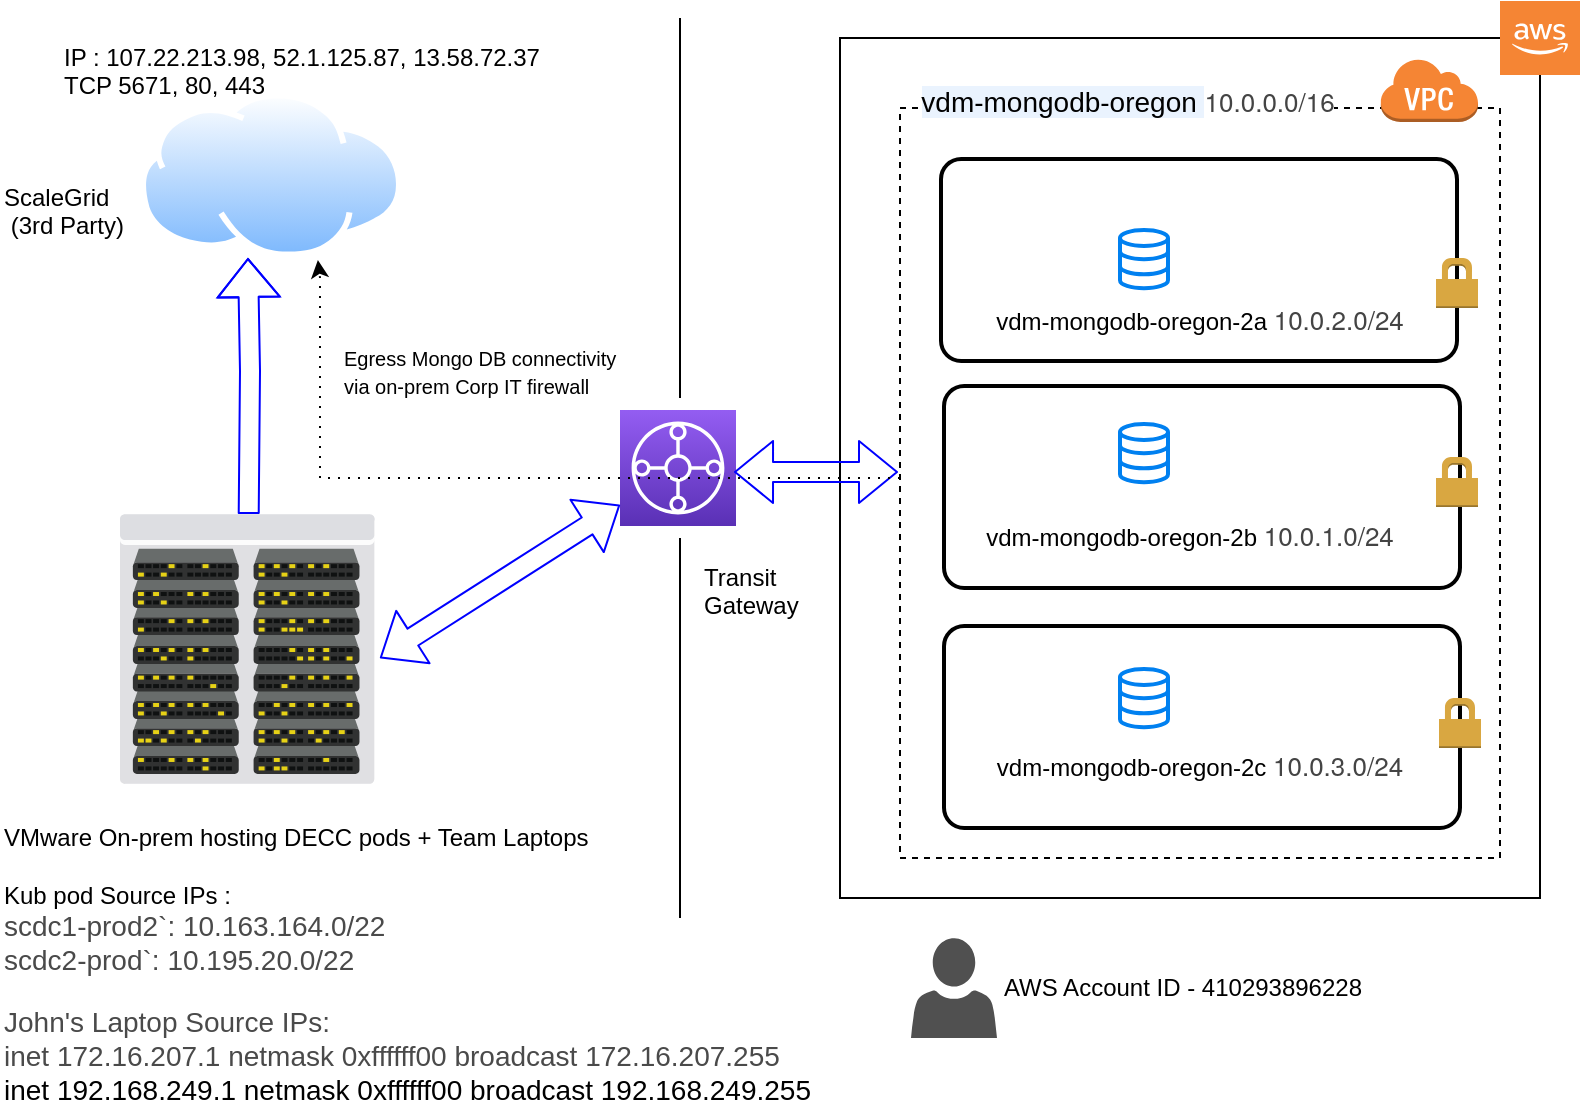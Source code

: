 <mxfile version="10.9.8" type="github"><diagram id="-h0iNRu4D3ekJ8NBGR9a" name="Page-1"><mxGraphModel dx="1051" dy="718" grid="1" gridSize="10" guides="1" tooltips="1" connect="1" arrows="1" fold="1" page="1" pageScale="1" pageWidth="827" pageHeight="1169" math="0" shadow="0"><root><mxCell id="0"/><mxCell id="1" parent="0"/><mxCell id="KWXuhFpic4SIuHBMHi8r-2" value="" style="rounded=0;whiteSpace=wrap;html=1;" parent="1" vertex="1"><mxGeometry x="440" y="50" width="350" height="430" as="geometry"/></mxCell><mxCell id="KWXuhFpic4SIuHBMHi8r-3" value="" style="endArrow=none;html=1;" parent="1" edge="1"><mxGeometry width="50" height="50" relative="1" as="geometry"><mxPoint x="360" y="230" as="sourcePoint"/><mxPoint x="360" y="40" as="targetPoint"/></mxGeometry></mxCell><mxCell id="KWXuhFpic4SIuHBMHi8r-4" value="" style="endArrow=none;html=1;" parent="1" edge="1"><mxGeometry width="50" height="50" relative="1" as="geometry"><mxPoint x="360" y="490" as="sourcePoint"/><mxPoint x="360" y="300" as="targetPoint"/></mxGeometry></mxCell><mxCell id="KWXuhFpic4SIuHBMHi8r-5" value="" style="outlineConnect=0;fontColor=#232F3E;gradientColor=#945DF2;gradientDirection=north;fillColor=#5A30B5;strokeColor=#ffffff;dashed=0;verticalLabelPosition=bottom;verticalAlign=top;align=center;html=1;fontSize=12;fontStyle=0;aspect=fixed;shape=mxgraph.aws4.resourceIcon;resIcon=mxgraph.aws4.transit_gateway;" parent="1" vertex="1"><mxGeometry x="330" y="236" width="58" height="58" as="geometry"/></mxCell><mxCell id="KWXuhFpic4SIuHBMHi8r-6" value="" style="outlineConnect=0;dashed=0;verticalLabelPosition=bottom;verticalAlign=top;align=center;html=1;shape=mxgraph.aws3.cloud_2;fillColor=#F58534;gradientColor=none;" parent="1" vertex="1"><mxGeometry x="770" y="31.5" width="40" height="37" as="geometry"/></mxCell><mxCell id="KWXuhFpic4SIuHBMHi8r-8" value="" style="rounded=0;whiteSpace=wrap;html=1;dashed=1;" parent="1" vertex="1"><mxGeometry x="470" y="85" width="300" height="375" as="geometry"/></mxCell><mxCell id="KWXuhFpic4SIuHBMHi8r-1" value="" style="outlineConnect=0;dashed=0;verticalLabelPosition=bottom;verticalAlign=top;align=center;html=1;shape=mxgraph.aws3.virtual_private_cloud;fillColor=#F58534;gradientColor=none;" parent="1" vertex="1"><mxGeometry x="710" y="60" width="49" height="32" as="geometry"/></mxCell><mxCell id="KWXuhFpic4SIuHBMHi8r-9" value="" style="verticalLabelPosition=bottom;aspect=fixed;html=1;verticalAlign=top;strokeColor=none;align=center;outlineConnect=0;shape=mxgraph.citrix.datacenter;dashed=1;" parent="1" vertex="1"><mxGeometry x="80" y="288" width="127.5" height="135" as="geometry"/></mxCell><mxCell id="KWXuhFpic4SIuHBMHi8r-10" value="VMware On-prem hosting DECC pods + Team Laptops&lt;br&gt;&lt;br&gt;Kub pod Source IPs :&lt;br&gt;&lt;span style=&quot;color: rgb(74 , 74 , 74) ; font-family: , &amp;#34;helvetica neue&amp;#34; , &amp;#34;helvetica&amp;#34; , &amp;#34;arial&amp;#34; , sans-serif ; font-size: 14px ; white-space: normal ; background-color: rgb(255 , 255 , 255)&quot;&gt;scdc1-prod2`: 10.163.164.0/22&lt;/span&gt;&lt;br style=&quot;box-sizing: border-box ; color: rgb(74 , 74 , 74) ; font-family: , &amp;#34;helvetica neue&amp;#34; , &amp;#34;helvetica&amp;#34; , &amp;#34;arial&amp;#34; , sans-serif ; font-size: 14px ; white-space: normal ; background-color: rgb(255 , 255 , 255) ; outline: none&quot;&gt;&lt;span style=&quot;background-color: rgb(255 , 255 , 255)&quot;&gt;&lt;font color=&quot;#4a4a4a&quot;&gt;&lt;span style=&quot;font-size: 14px ; white-space: normal&quot;&gt;scdc2-prod`: 10.195.20.0/22&lt;/span&gt;&lt;/font&gt;&lt;br&gt;&lt;br&gt;&lt;font color=&quot;#4a4a4a&quot;&gt;&lt;span style=&quot;font-size: 14px ; white-space: normal&quot;&gt;John's Laptop Source IPs:&lt;/span&gt;&lt;/font&gt;&lt;br&gt;&lt;font color=&quot;#4a4a4a&quot;&gt;&lt;span style=&quot;font-size: 14px ; white-space: normal&quot;&gt;inet 172.16.207.1 netmask 0xffffff00 broadcast 172.16.207.255&lt;br&gt;&lt;/span&gt;&lt;/font&gt;&lt;font style=&quot;font-size: 14px&quot;&gt;inet 192.168.249.1 netmask 0xffffff00 broadcast 192.168.249.255&lt;/font&gt;&lt;br&gt;&lt;/span&gt;" style="text;html=1;resizable=0;points=[];autosize=1;align=left;verticalAlign=top;spacingTop=-4;" parent="1" vertex="1"><mxGeometry x="20" y="440" width="420" height="130" as="geometry"/></mxCell><mxCell id="KWXuhFpic4SIuHBMHi8r-12" value="" style="endArrow=classic;startArrow=classic;html=1;exitX=0.983;exitY=0.534;exitDx=0;exitDy=0;exitPerimeter=0;shape=flexArrow;strokeColor=#0000FF;" parent="1" source="KWXuhFpic4SIuHBMHi8r-5" edge="1"><mxGeometry width="50" height="50" relative="1" as="geometry"><mxPoint x="410" y="280" as="sourcePoint"/><mxPoint x="469" y="267" as="targetPoint"/></mxGeometry></mxCell><mxCell id="KWXuhFpic4SIuHBMHi8r-13" value="Transit&lt;br&gt;Gateway" style="text;html=1;resizable=0;points=[];autosize=1;align=left;verticalAlign=top;spacingTop=-4;" parent="1" vertex="1"><mxGeometry x="370" y="310" width="60" height="30" as="geometry"/></mxCell><mxCell id="KWXuhFpic4SIuHBMHi8r-14" value="" style="endArrow=classic;startArrow=classic;html=1;shape=flexArrow;strokeColor=#0000FF;" parent="1" target="KWXuhFpic4SIuHBMHi8r-5" edge="1"><mxGeometry width="50" height="50" relative="1" as="geometry"><mxPoint x="210" y="360" as="sourcePoint"/><mxPoint x="280" y="340" as="targetPoint"/></mxGeometry></mxCell><mxCell id="KWXuhFpic4SIuHBMHi8r-15" value="" style="aspect=fixed;perimeter=ellipsePerimeter;html=1;align=center;shadow=0;dashed=0;spacingTop=3;image;image=img/lib/active_directory/internet_cloud.svg;" parent="1" vertex="1"><mxGeometry x="90" y="77" width="131" height="83" as="geometry"/></mxCell><mxCell id="KWXuhFpic4SIuHBMHi8r-23" value="" style="html=1;verticalLabelPosition=bottom;align=center;labelBackgroundColor=#ffffff;verticalAlign=top;strokeWidth=2;strokeColor=#0080F0;fillColor=#ffffff;shadow=0;dashed=0;shape=mxgraph.ios7.icons.data;" parent="1" vertex="1"><mxGeometry x="580" y="146" width="24" height="29.1" as="geometry"/></mxCell><mxCell id="KWXuhFpic4SIuHBMHi8r-24" value="" style="html=1;verticalLabelPosition=bottom;align=center;labelBackgroundColor=#ffffff;verticalAlign=top;strokeWidth=2;strokeColor=#0080F0;fillColor=#ffffff;shadow=0;dashed=0;shape=mxgraph.ios7.icons.data;" parent="1" vertex="1"><mxGeometry x="580" y="243" width="24" height="29.1" as="geometry"/></mxCell><mxCell id="KWXuhFpic4SIuHBMHi8r-25" value="" style="html=1;verticalLabelPosition=bottom;align=center;labelBackgroundColor=#ffffff;verticalAlign=top;strokeWidth=2;strokeColor=#0080F0;fillColor=#ffffff;shadow=0;dashed=0;shape=mxgraph.ios7.icons.data;" parent="1" vertex="1"><mxGeometry x="580" y="365.5" width="24" height="29.1" as="geometry"/></mxCell><mxCell id="KWXuhFpic4SIuHBMHi8r-30" value="&lt;span style=&quot;font-family: &amp;#34;arial&amp;#34; ; font-size: 14px ; text-align: left ; white-space: pre ; background-color: rgb(234 , 243 , 254)&quot;&gt;vdm-mongodb-oregon &lt;/span&gt;&lt;span style=&quot;color: rgb(68 , 68 , 68) ; font-family: &amp;#34;helvetica neue&amp;#34; , &amp;#34;roboto&amp;#34; , &amp;#34;arial&amp;#34; , sans-serif ; font-size: 13px ; background-color: rgb(255 , 255 , 255)&quot;&gt;10.0.0.0/16&lt;/span&gt;" style="text;html=1;strokeColor=none;fillColor=none;align=center;verticalAlign=middle;whiteSpace=wrap;rounded=0;dashed=1;" parent="1" vertex="1"><mxGeometry x="564" y="72" width="40" height="20" as="geometry"/></mxCell><mxCell id="KWXuhFpic4SIuHBMHi8r-32" value="" style="rounded=1;arcSize=10;dashed=0;strokeColor=#000000;fillColor=none;gradientColor=none;strokeWidth=2;" parent="1" vertex="1"><mxGeometry x="490.5" y="110.5" width="258" height="101" as="geometry"/></mxCell><mxCell id="KWXuhFpic4SIuHBMHi8r-33" value="" style="dashed=0;html=1;shape=mxgraph.aws3.permissions;fillColor=#D9A741;gradientColor=none;dashed=0;" parent="1" vertex="1"><mxGeometry x="738" y="160" width="21" height="25" as="geometry"/></mxCell><mxCell id="KWXuhFpic4SIuHBMHi8r-36" value="" style="rounded=1;arcSize=10;dashed=0;strokeColor=#000000;fillColor=none;gradientColor=none;strokeWidth=2;" parent="1" vertex="1"><mxGeometry x="492" y="344" width="258" height="101" as="geometry"/></mxCell><mxCell id="KWXuhFpic4SIuHBMHi8r-38" value="" style="rounded=1;arcSize=10;dashed=0;strokeColor=#000000;fillColor=none;gradientColor=none;strokeWidth=2;" parent="1" vertex="1"><mxGeometry x="492" y="224" width="258" height="101" as="geometry"/></mxCell><mxCell id="KWXuhFpic4SIuHBMHi8r-39" value="" style="dashed=0;html=1;shape=mxgraph.aws3.permissions;fillColor=#D9A741;gradientColor=none;dashed=0;" parent="1" vertex="1"><mxGeometry x="738" y="259.5" width="21" height="25" as="geometry"/></mxCell><mxCell id="KWXuhFpic4SIuHBMHi8r-40" value="" style="dashed=0;html=1;shape=mxgraph.aws3.permissions;fillColor=#D9A741;gradientColor=none;dashed=0;" parent="1" vertex="1"><mxGeometry x="739.5" y="380" width="21" height="25" as="geometry"/></mxCell><mxCell id="KWXuhFpic4SIuHBMHi8r-31" value="vdm-mongodb-oregon-2a&amp;nbsp;&lt;span id=&quot;CidrBlock&quot; class=&quot;&quot; style=&quot;color: rgb(68 , 68 , 68) ; font-family: &amp;#34;helvetica neue&amp;#34; , &amp;#34;roboto&amp;#34; , &amp;#34;arial&amp;#34; , sans-serif ; font-size: 13px ; background-color: rgb(255 , 255 , 255)&quot;&gt;10.0.2.0/24&lt;/span&gt;&lt;span id=&quot;&quot; class=&quot;awsui-icon awsui-icon-small files-o GFXBFVSCAI &quot; style=&quot;color: rgb(68 , 68 , 68) ; font-family: &amp;#34;helvetica neue&amp;#34; , &amp;#34;roboto&amp;#34; , &amp;#34;arial&amp;#34; , sans-serif ; font-size: 13px ; background-color: rgb(255 , 255 , 255) ; cursor: pointer ; margin-left: 10px ; padding-top: 2px ; vertical-align: text-top ; height: 17px ; display: inline-block&quot;&gt;&lt;/span&gt;" style="text;html=1;strokeColor=none;fillColor=none;align=center;verticalAlign=middle;whiteSpace=wrap;rounded=0;dashed=1;" parent="1" vertex="1"><mxGeometry x="515" y="189.5" width="210" height="20" as="geometry"/></mxCell><mxCell id="KWXuhFpic4SIuHBMHi8r-45" style="edgeStyle=none;shape=flexArrow;rounded=0;orthogonalLoop=1;jettySize=auto;html=1;exitX=0.5;exitY=1;exitDx=0;exitDy=0;" parent="1" edge="1"><mxGeometry relative="1" as="geometry"><mxPoint x="593" y="318" as="sourcePoint"/><mxPoint x="593" y="318" as="targetPoint"/></mxGeometry></mxCell><mxCell id="KWXuhFpic4SIuHBMHi8r-46" value="vdm-mongodb-oregon-2b&amp;nbsp;&lt;span id=&quot;CidrBlock&quot; class=&quot;&quot; style=&quot;color: rgb(68 , 68 , 68) ; font-family: &amp;#34;helvetica neue&amp;#34; , &amp;#34;roboto&amp;#34; , &amp;#34;arial&amp;#34; , sans-serif ; font-size: 13px ; background-color: rgb(255 , 255 , 255)&quot;&gt;10.0.1.0/24&lt;/span&gt;&lt;span id=&quot;&quot; class=&quot;awsui-icon awsui-icon-small files-o GFXBFVSCAI &quot; style=&quot;color: rgb(68 , 68 , 68) ; font-family: &amp;#34;helvetica neue&amp;#34; , &amp;#34;roboto&amp;#34; , &amp;#34;arial&amp;#34; , sans-serif ; font-size: 13px ; background-color: rgb(255 , 255 , 255) ; cursor: pointer ; margin-left: 10px ; padding-top: 2px ; vertical-align: text-top ; height: 17px ; display: inline-block&quot;&gt;&lt;/span&gt;" style="text;html=1;strokeColor=none;fillColor=none;align=center;verticalAlign=middle;whiteSpace=wrap;rounded=0;dashed=1;" parent="1" vertex="1"><mxGeometry x="510" y="298" width="210" height="20" as="geometry"/></mxCell><mxCell id="KWXuhFpic4SIuHBMHi8r-47" value="vdm-mongodb-oregon-2c&amp;nbsp;&lt;span id=&quot;CidrBlock&quot; class=&quot;&quot; style=&quot;color: rgb(68 , 68 , 68) ; font-family: &amp;#34;helvetica neue&amp;#34; , &amp;#34;roboto&amp;#34; , &amp;#34;arial&amp;#34; , sans-serif ; font-size: 13px ; background-color: rgb(255 , 255 , 255)&quot;&gt;10.0.3.0/24&lt;/span&gt;&lt;span id=&quot;&quot; class=&quot;awsui-icon awsui-icon-small files-o GFXBFVSCAI &quot; style=&quot;color: rgb(68 , 68 , 68) ; font-family: &amp;#34;helvetica neue&amp;#34; , &amp;#34;roboto&amp;#34; , &amp;#34;arial&amp;#34; , sans-serif ; font-size: 13px ; background-color: rgb(255 , 255 , 255) ; cursor: pointer ; margin-left: 10px ; padding-top: 2px ; vertical-align: text-top ; height: 17px ; display: inline-block&quot;&gt;&lt;/span&gt;" style="text;html=1;strokeColor=none;fillColor=none;align=center;verticalAlign=middle;whiteSpace=wrap;rounded=0;dashed=1;" parent="1" vertex="1"><mxGeometry x="515" y="413" width="210" height="20" as="geometry"/></mxCell><mxCell id="KWXuhFpic4SIuHBMHi8r-52" value="IP : 107.22.213.98, 52.1.125.87, 13.58.72.37&lt;br&gt;TCP 5671, 80, 443" style="text;html=1;resizable=0;points=[];autosize=1;align=left;verticalAlign=top;spacingTop=-4;" parent="1" vertex="1"><mxGeometry x="50" y="50" width="250" height="30" as="geometry"/></mxCell><mxCell id="KWXuhFpic4SIuHBMHi8r-53" value="" style="pointerEvents=1;shadow=0;dashed=0;html=1;strokeColor=none;labelPosition=center;verticalLabelPosition=bottom;verticalAlign=top;align=center;shape=mxgraph.mscae.intune.account_portal;fillColor=#505050;" parent="1" vertex="1"><mxGeometry x="475.5" y="500" width="43" height="50" as="geometry"/></mxCell><mxCell id="KWXuhFpic4SIuHBMHi8r-54" value="AWS Account ID -&amp;nbsp;410293896228&lt;br&gt;" style="text;html=1;resizable=0;points=[];autosize=1;align=left;verticalAlign=top;spacingTop=-4;" parent="1" vertex="1"><mxGeometry x="520" y="515" width="200" height="20" as="geometry"/></mxCell><mxCell id="KWXuhFpic4SIuHBMHi8r-56" value="&lt;font style=&quot;font-size: 10px&quot;&gt;Egress Mongo DB connectivity&lt;br&gt;via on-prem Corp IT firewall&lt;/font&gt;" style="text;html=1;resizable=0;points=[];autosize=1;align=left;verticalAlign=top;spacingTop=-4;rotation=0;" parent="1" vertex="1"><mxGeometry x="190" y="199.5" width="150" height="30" as="geometry"/></mxCell><mxCell id="gsRSQY9ZdxZsJzoTfhhX-5" value="" style="endArrow=classic;html=1;dashed=1;dashPattern=1 4;rounded=0;entryX=0.679;entryY=1.012;entryDx=0;entryDy=0;entryPerimeter=0;" parent="1" target="KWXuhFpic4SIuHBMHi8r-15" edge="1"><mxGeometry width="50" height="50" relative="1" as="geometry"><mxPoint x="470" y="270" as="sourcePoint"/><mxPoint x="220" y="150" as="targetPoint"/><Array as="points"><mxPoint x="180" y="270"/><mxPoint x="180" y="170"/></Array></mxGeometry></mxCell><mxCell id="D-p0dsBDLwKEbOT8ISHC-1" value="" style="shape=flexArrow;endArrow=classic;html=1;entryX=0.412;entryY=1;entryDx=0;entryDy=0;entryPerimeter=0;strokeColor=#0000FF;" parent="1" source="KWXuhFpic4SIuHBMHi8r-9" target="KWXuhFpic4SIuHBMHi8r-15" edge="1"><mxGeometry width="50" height="50" relative="1" as="geometry"><mxPoint x="125" y="236.5" as="sourcePoint"/><mxPoint x="175" y="186.5" as="targetPoint"/><Array as="points"><mxPoint x="145" y="216.5"/></Array></mxGeometry></mxCell><mxCell id="D-p0dsBDLwKEbOT8ISHC-2" value="ScaleGrid&lt;br&gt;&amp;nbsp;(3rd Party)" style="text;html=1;" parent="1" vertex="1"><mxGeometry x="20" y="116" width="70" height="30" as="geometry"/></mxCell></root></mxGraphModel></diagram></mxfile>